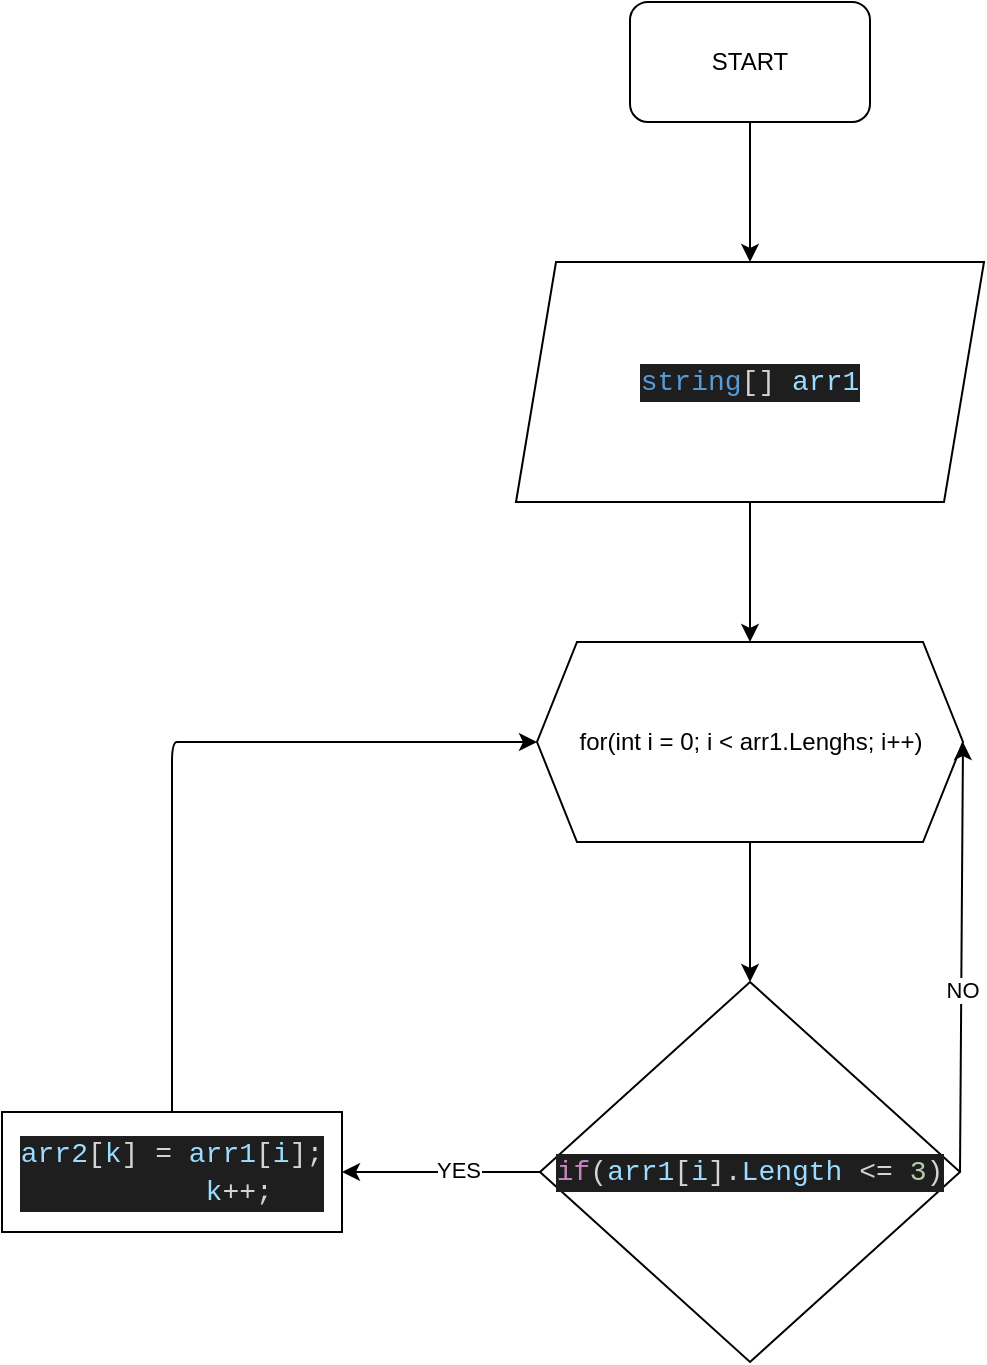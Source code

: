 <mxfile>
    <diagram id="3CeZTO3gt6pHIQazjBsv" name="Страница 1">
        <mxGraphModel dx="1134" dy="362" grid="1" gridSize="10" guides="1" tooltips="1" connect="1" arrows="1" fold="1" page="1" pageScale="1" pageWidth="827" pageHeight="1169" math="0" shadow="0">
            <root>
                <mxCell id="0"/>
                <mxCell id="1" parent="0"/>
                <mxCell id="4" style="edgeStyle=none;html=1;entryX=0.5;entryY=0;entryDx=0;entryDy=0;" edge="1" parent="1" source="5" target="7">
                    <mxGeometry relative="1" as="geometry"/>
                </mxCell>
                <mxCell id="5" value="START" style="rounded=1;whiteSpace=wrap;html=1;" vertex="1" parent="1">
                    <mxGeometry x="354" y="60" width="120" height="60" as="geometry"/>
                </mxCell>
                <mxCell id="6" style="edgeStyle=none;html=1;entryX=0.5;entryY=0;entryDx=0;entryDy=0;" edge="1" parent="1" source="7" target="9">
                    <mxGeometry relative="1" as="geometry"/>
                </mxCell>
                <mxCell id="7" value="&lt;div style=&quot;background-color: rgb(30 , 30 , 30) ; font-family: &amp;#34;consolas&amp;#34; , &amp;#34;courier new&amp;#34; , monospace ; font-size: 20px ; line-height: 27px&quot;&gt;&lt;div style=&quot;color: rgb(212 , 212 , 212) ; font-family: &amp;#34;consolas&amp;#34; , &amp;#34;courier new&amp;#34; , monospace ; font-size: 14px ; line-height: 19px&quot;&gt;&lt;span style=&quot;color: #569cd6&quot;&gt;string&lt;/span&gt;[] &lt;span style=&quot;color: #9cdcfe&quot;&gt;arr1&lt;/span&gt;&lt;/div&gt;&lt;/div&gt;" style="shape=parallelogram;perimeter=parallelogramPerimeter;whiteSpace=wrap;html=1;fixedSize=1;" vertex="1" parent="1">
                    <mxGeometry x="297" y="190" width="234" height="120" as="geometry"/>
                </mxCell>
                <mxCell id="8" style="edgeStyle=none;html=1;entryX=0.5;entryY=0;entryDx=0;entryDy=0;" edge="1" parent="1" source="9" target="14">
                    <mxGeometry relative="1" as="geometry"/>
                </mxCell>
                <mxCell id="9" value="for(int i = 0; i &amp;lt; arr1.Lenghs; i++)" style="shape=hexagon;perimeter=hexagonPerimeter2;whiteSpace=wrap;html=1;fixedSize=1;" vertex="1" parent="1">
                    <mxGeometry x="307.5" y="380" width="213" height="100" as="geometry"/>
                </mxCell>
                <mxCell id="10" style="edgeStyle=none;html=1;entryX=1;entryY=0.5;entryDx=0;entryDy=0;" edge="1" parent="1" source="14" target="18">
                    <mxGeometry relative="1" as="geometry"/>
                </mxCell>
                <mxCell id="11" value="YES" style="edgeLabel;html=1;align=center;verticalAlign=middle;resizable=0;points=[];" vertex="1" connectable="0" parent="10">
                    <mxGeometry x="-0.16" y="-1" relative="1" as="geometry">
                        <mxPoint as="offset"/>
                    </mxGeometry>
                </mxCell>
                <mxCell id="12" style="edgeStyle=none;html=1;entryX=1;entryY=0.5;entryDx=0;entryDy=0;exitX=1;exitY=0.5;exitDx=0;exitDy=0;" edge="1" parent="1" source="14" target="9">
                    <mxGeometry relative="1" as="geometry">
                        <mxPoint x="640" y="645" as="targetPoint"/>
                    </mxGeometry>
                </mxCell>
                <mxCell id="13" value="NO" style="edgeLabel;html=1;align=center;verticalAlign=middle;resizable=0;points=[];" vertex="1" connectable="0" parent="12">
                    <mxGeometry x="-0.154" relative="1" as="geometry">
                        <mxPoint as="offset"/>
                    </mxGeometry>
                </mxCell>
                <mxCell id="14" value="&lt;div style=&quot;color: rgb(212 , 212 , 212) ; background-color: rgb(30 , 30 , 30) ; font-family: &amp;#34;consolas&amp;#34; , &amp;#34;courier new&amp;#34; , monospace ; font-size: 14px ; line-height: 19px&quot;&gt;&lt;span style=&quot;color: #c586c0&quot;&gt;if&lt;/span&gt;(&lt;span style=&quot;color: #9cdcfe&quot;&gt;arr1&lt;/span&gt;[&lt;span style=&quot;color: #9cdcfe&quot;&gt;i&lt;/span&gt;].&lt;span style=&quot;color: #9cdcfe&quot;&gt;Length&lt;/span&gt; &amp;lt;= &lt;span style=&quot;color: #b5cea8&quot;&gt;3&lt;/span&gt;)&lt;/div&gt;" style="rhombus;whiteSpace=wrap;html=1;" vertex="1" parent="1">
                    <mxGeometry x="309" y="550" width="210" height="190" as="geometry"/>
                </mxCell>
                <mxCell id="17" style="edgeStyle=none;html=1;entryX=0;entryY=0.5;entryDx=0;entryDy=0;" edge="1" parent="1" source="18" target="9">
                    <mxGeometry relative="1" as="geometry">
                        <Array as="points">
                            <mxPoint x="125" y="430"/>
                            <mxPoint x="130" y="430"/>
                        </Array>
                    </mxGeometry>
                </mxCell>
                <mxCell id="18" value="&lt;div style=&quot;color: rgb(212 , 212 , 212) ; background-color: rgb(30 , 30 , 30) ; font-family: &amp;#34;consolas&amp;#34; , &amp;#34;courier new&amp;#34; , monospace ; font-size: 14px ; line-height: 19px&quot;&gt;&lt;div&gt;&lt;span style=&quot;color: #9cdcfe&quot;&gt;arr2&lt;/span&gt;[&lt;span style=&quot;color: #9cdcfe&quot;&gt;k&lt;/span&gt;] = &lt;span style=&quot;color: #9cdcfe&quot;&gt;arr1&lt;/span&gt;[&lt;span style=&quot;color: #9cdcfe&quot;&gt;i&lt;/span&gt;];&lt;/div&gt;&lt;div&gt;&amp;nbsp; &amp;nbsp; &amp;nbsp; &amp;nbsp; &lt;span style=&quot;color: #9cdcfe&quot;&gt;k&lt;/span&gt;++;&lt;/div&gt;&lt;/div&gt;" style="rounded=0;whiteSpace=wrap;html=1;" vertex="1" parent="1">
                    <mxGeometry x="40" y="615" width="170" height="60" as="geometry"/>
                </mxCell>
            </root>
        </mxGraphModel>
    </diagram>
</mxfile>